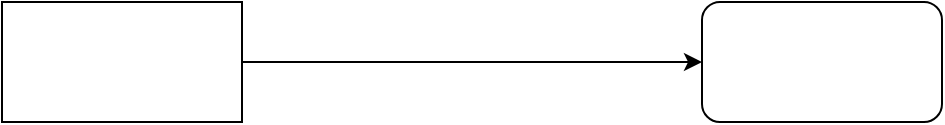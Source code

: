 <mxfile version="12.8.1" type="github">
  <diagram id="yTsiKGT-jx-9RgT5msi1" name="Page-1">
    <mxGraphModel dx="932" dy="529" grid="1" gridSize="10" guides="1" tooltips="1" connect="1" arrows="1" fold="1" page="1" pageScale="1" pageWidth="827" pageHeight="1169" math="0" shadow="0">
      <root>
        <mxCell id="0" />
        <mxCell id="1" parent="0" />
        <mxCell id="ZHMmIGuPp1aREH-a8jXW-4" style="edgeStyle=orthogonalEdgeStyle;rounded=0;orthogonalLoop=1;jettySize=auto;html=1;entryX=0;entryY=0.5;entryDx=0;entryDy=0;" edge="1" parent="1" source="ZHMmIGuPp1aREH-a8jXW-1" target="ZHMmIGuPp1aREH-a8jXW-3">
          <mxGeometry relative="1" as="geometry" />
        </mxCell>
        <mxCell id="ZHMmIGuPp1aREH-a8jXW-1" value="" style="rounded=0;whiteSpace=wrap;html=1;" vertex="1" parent="1">
          <mxGeometry x="120" y="210" width="120" height="60" as="geometry" />
        </mxCell>
        <mxCell id="ZHMmIGuPp1aREH-a8jXW-3" value="" style="rounded=1;whiteSpace=wrap;html=1;" vertex="1" parent="1">
          <mxGeometry x="470" y="210" width="120" height="60" as="geometry" />
        </mxCell>
      </root>
    </mxGraphModel>
  </diagram>
</mxfile>
